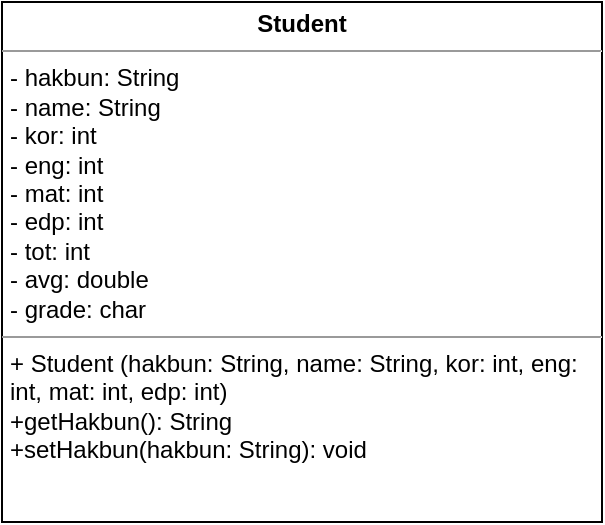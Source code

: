 <mxfile version="22.1.22" type="embed">
  <diagram id="23iRSUPoRavnBvh4doch" name="Page-1">
    <mxGraphModel dx="587" dy="597" grid="1" gridSize="10" guides="1" tooltips="1" connect="1" arrows="1" fold="1" page="1" pageScale="1" pageWidth="827" pageHeight="1169" math="0" shadow="0">
      <root>
        <mxCell id="0" />
        <mxCell id="1" parent="0" />
        <mxCell id="2" value="&lt;p style=&quot;margin:0px;margin-top:4px;text-align:center;&quot;&gt;&lt;b&gt;Student&lt;/b&gt;&lt;/p&gt;&lt;hr size=&quot;1&quot;&gt;&lt;p style=&quot;margin:0px;margin-left:4px;&quot;&gt;- hakbun: String&lt;/p&gt;&lt;p style=&quot;margin:0px;margin-left:4px;&quot;&gt;- name: String&lt;/p&gt;&lt;p style=&quot;margin:0px;margin-left:4px;&quot;&gt;- kor: int&lt;/p&gt;&lt;p style=&quot;margin:0px;margin-left:4px;&quot;&gt;- eng: int&lt;/p&gt;&lt;p style=&quot;margin:0px;margin-left:4px;&quot;&gt;- mat: int&lt;/p&gt;&lt;p style=&quot;margin:0px;margin-left:4px;&quot;&gt;- edp: int&lt;/p&gt;&lt;p style=&quot;margin:0px;margin-left:4px;&quot;&gt;- tot: int&lt;/p&gt;&lt;p style=&quot;margin:0px;margin-left:4px;&quot;&gt;- avg: double&lt;/p&gt;&lt;p style=&quot;margin:0px;margin-left:4px;&quot;&gt;- grade: char&lt;/p&gt;&lt;hr size=&quot;1&quot;&gt;&lt;p style=&quot;margin:0px;margin-left:4px;&quot;&gt;+ Student (hakbun: String, name: String, kor: int,&amp;nbsp;&lt;span style=&quot;background-color: initial;&quot;&gt;eng: int, mat: int, edp: int)&lt;/span&gt;&lt;/p&gt;&lt;p style=&quot;margin:0px;margin-left:4px;&quot;&gt;&lt;span style=&quot;background-color: initial;&quot;&gt;+getHakbun(): String&lt;/span&gt;&lt;/p&gt;&lt;p style=&quot;margin:0px;margin-left:4px;&quot;&gt;&lt;span style=&quot;background-color: initial;&quot;&gt;+setHakbun(hakbun: String): void&lt;/span&gt;&lt;/p&gt;" style="verticalAlign=top;align=left;overflow=fill;fontSize=12;fontFamily=Helvetica;html=1;whiteSpace=wrap;" vertex="1" parent="1">
          <mxGeometry x="50" y="80" width="300" height="260" as="geometry" />
        </mxCell>
      </root>
    </mxGraphModel>
  </diagram>
</mxfile>
